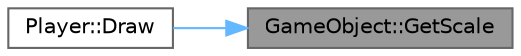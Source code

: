 digraph "GameObject::GetScale"
{
 // LATEX_PDF_SIZE
  bgcolor="transparent";
  edge [fontname=Helvetica,fontsize=10,labelfontname=Helvetica,labelfontsize=10];
  node [fontname=Helvetica,fontsize=10,shape=box,height=0.2,width=0.4];
  rankdir="RL";
  Node1 [id="Node000001",label="GameObject::GetScale",height=0.2,width=0.4,color="gray40", fillcolor="grey60", style="filled", fontcolor="black",tooltip="オブジェクトのスケールを取得します。"];
  Node1 -> Node2 [id="edge1_Node000001_Node000002",dir="back",color="steelblue1",style="solid",tooltip=" "];
  Node2 [id="Node000002",label="Player::Draw",height=0.2,width=0.4,color="grey40", fillcolor="white", style="filled",URL="$class_player.html#a5b60ad157bb1e8debca89ed6903ca2a4",tooltip="プレイヤーオブジェクトの描画処理を行います。"];
}
